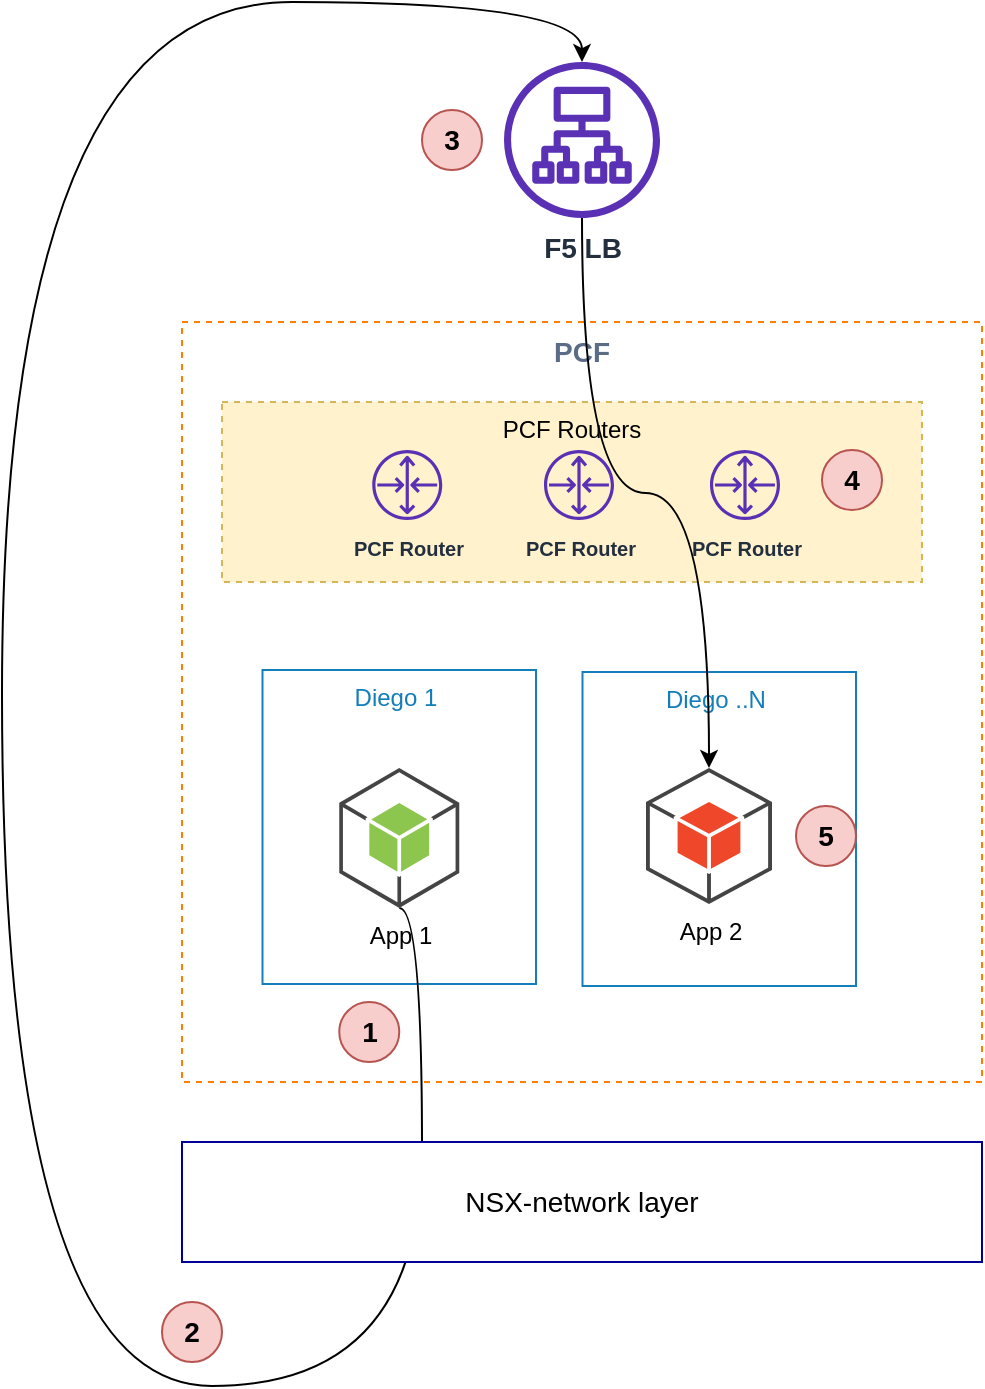 <mxfile version="14.6.3" type="github"><diagram id="9EA6oOmGPnfAPCq1tqb2" name="Page-1"><mxGraphModel dx="1422" dy="794" grid="1" gridSize="10" guides="1" tooltips="1" connect="1" arrows="1" fold="1" page="1" pageScale="1" pageWidth="850" pageHeight="1100" math="0" shadow="0"><root><mxCell id="0"/><mxCell id="1" parent="0"/><mxCell id="afuSttshkmoXsUJ-A-a2-37" value="PCF" style="fillColor=none;dashed=1;verticalAlign=top;fontStyle=1;fontColor=#5A6C86;strokeColor=#FF8000;fontSize=14;" vertex="1" parent="1"><mxGeometry x="160" y="460" width="400" height="380" as="geometry"/></mxCell><mxCell id="afuSttshkmoXsUJ-A-a2-36" value="PCF Routers&#10;" style="fillColor=#fff2cc;strokeColor=#d6b656;dashed=1;verticalAlign=top;fontStyle=0;" vertex="1" parent="1"><mxGeometry x="180" y="500" width="350" height="90" as="geometry"/></mxCell><mxCell id="afuSttshkmoXsUJ-A-a2-10" value="&lt;font style=&quot;font-size: 10px&quot;&gt;&lt;b&gt;PCF Router&lt;/b&gt;&lt;/font&gt;" style="outlineConnect=0;fontColor=#232F3E;gradientColor=none;fillColor=#5A30B5;strokeColor=none;dashed=0;verticalLabelPosition=bottom;verticalAlign=top;align=center;html=1;fontSize=12;fontStyle=0;aspect=fixed;pointerEvents=1;shape=mxgraph.aws4.router;" vertex="1" parent="1"><mxGeometry x="255.13" y="524" width="35" height="35" as="geometry"/></mxCell><mxCell id="afuSttshkmoXsUJ-A-a2-29" value="Diego ..N " style="fillColor=none;strokeColor=#147EBA;verticalAlign=top;fontStyle=0;fontColor=#147EBA;" vertex="1" parent="1"><mxGeometry x="360.25" y="635" width="136.75" height="157" as="geometry"/></mxCell><mxCell id="afuSttshkmoXsUJ-A-a2-30" value="App 2" style="outlineConnect=0;dashed=0;verticalLabelPosition=bottom;verticalAlign=top;align=center;html=1;shape=mxgraph.aws3.android;fillColor=#EE472A;gradientColor=none;" vertex="1" parent="1"><mxGeometry x="392" y="683" width="63" height="68" as="geometry"/></mxCell><mxCell id="afuSttshkmoXsUJ-A-a2-31" value="Diego 1 " style="fillColor=none;strokeColor=#147EBA;verticalAlign=top;fontStyle=0;fontColor=#147EBA;" vertex="1" parent="1"><mxGeometry x="200.25" y="634" width="136.75" height="157" as="geometry"/></mxCell><mxCell id="afuSttshkmoXsUJ-A-a2-40" style="edgeStyle=orthogonalEdgeStyle;rounded=0;orthogonalLoop=1;jettySize=auto;html=1;fontSize=14;curved=1;exitX=0.5;exitY=1;exitDx=0;exitDy=0;exitPerimeter=0;" edge="1" parent="1" source="afuSttshkmoXsUJ-A-a2-32" target="afuSttshkmoXsUJ-A-a2-38"><mxGeometry relative="1" as="geometry"><mxPoint x="100" y="320" as="targetPoint"/><Array as="points"><mxPoint x="280" y="753"/><mxPoint x="280" y="992"/><mxPoint x="70" y="992"/><mxPoint x="70" y="300"/><mxPoint x="360" y="300"/></Array></mxGeometry></mxCell><mxCell id="afuSttshkmoXsUJ-A-a2-32" value="App 1" style="outlineConnect=0;dashed=0;verticalLabelPosition=bottom;verticalAlign=top;align=center;html=1;shape=mxgraph.aws3.android;fillColor=#8CC64F;gradientColor=none;" vertex="1" parent="1"><mxGeometry x="238.63" y="683" width="60" height="70" as="geometry"/></mxCell><mxCell id="afuSttshkmoXsUJ-A-a2-33" value="&lt;font style=&quot;font-size: 10px&quot;&gt;&lt;b&gt;PCF Router&lt;/b&gt;&lt;/font&gt;" style="outlineConnect=0;fontColor=#232F3E;gradientColor=none;fillColor=#5A30B5;strokeColor=none;dashed=0;verticalLabelPosition=bottom;verticalAlign=top;align=center;html=1;fontSize=12;fontStyle=0;aspect=fixed;pointerEvents=1;shape=mxgraph.aws4.router;" vertex="1" parent="1"><mxGeometry x="341" y="524" width="35" height="35" as="geometry"/></mxCell><mxCell id="afuSttshkmoXsUJ-A-a2-34" value="&lt;font style=&quot;font-size: 10px&quot;&gt;&lt;b&gt;PCF Router&lt;/b&gt;&lt;/font&gt;" style="outlineConnect=0;fontColor=#232F3E;gradientColor=none;fillColor=#5A30B5;strokeColor=none;dashed=0;verticalLabelPosition=bottom;verticalAlign=top;align=center;html=1;fontSize=12;fontStyle=0;aspect=fixed;pointerEvents=1;shape=mxgraph.aws4.router;" vertex="1" parent="1"><mxGeometry x="424" y="524" width="35" height="35" as="geometry"/></mxCell><mxCell id="afuSttshkmoXsUJ-A-a2-41" style="edgeStyle=orthogonalEdgeStyle;rounded=0;orthogonalLoop=1;jettySize=auto;html=1;fontSize=14;curved=1;" edge="1" parent="1" source="afuSttshkmoXsUJ-A-a2-38" target="afuSttshkmoXsUJ-A-a2-30"><mxGeometry relative="1" as="geometry"/></mxCell><mxCell id="afuSttshkmoXsUJ-A-a2-38" value="&lt;font style=&quot;font-size: 14px&quot;&gt;&lt;b&gt;F5 LB&lt;/b&gt;&lt;/font&gt;" style="outlineConnect=0;fontColor=#232F3E;gradientColor=none;fillColor=#5A30B5;strokeColor=none;dashed=0;verticalLabelPosition=bottom;verticalAlign=top;align=center;html=1;fontSize=12;fontStyle=0;aspect=fixed;pointerEvents=1;shape=mxgraph.aws4.application_load_balancer;" vertex="1" parent="1"><mxGeometry x="321" y="330" width="78" height="78" as="geometry"/></mxCell><mxCell id="afuSttshkmoXsUJ-A-a2-39" value="NSX-network layer" style="rounded=0;whiteSpace=wrap;html=1;fontSize=14;strokeColor=#000099;" vertex="1" parent="1"><mxGeometry x="160" y="870" width="400" height="60" as="geometry"/></mxCell><mxCell id="afuSttshkmoXsUJ-A-a2-42" value="&lt;b&gt;4&lt;/b&gt;" style="ellipse;whiteSpace=wrap;html=1;fontSize=14;strokeColor=#b85450;fillColor=#f8cecc;" vertex="1" parent="1"><mxGeometry x="480" y="524" width="30" height="30" as="geometry"/></mxCell><mxCell id="afuSttshkmoXsUJ-A-a2-43" value="&lt;b&gt;1&lt;/b&gt;" style="ellipse;whiteSpace=wrap;html=1;fontSize=14;strokeColor=#b85450;fillColor=#f8cecc;" vertex="1" parent="1"><mxGeometry x="238.63" y="800" width="30" height="30" as="geometry"/></mxCell><mxCell id="afuSttshkmoXsUJ-A-a2-44" value="&lt;b&gt;2&lt;/b&gt;" style="ellipse;whiteSpace=wrap;html=1;fontSize=14;strokeColor=#b85450;fillColor=#f8cecc;" vertex="1" parent="1"><mxGeometry x="150" y="950" width="30" height="30" as="geometry"/></mxCell><mxCell id="afuSttshkmoXsUJ-A-a2-45" value="&lt;b&gt;3&lt;/b&gt;" style="ellipse;whiteSpace=wrap;html=1;fontSize=14;strokeColor=#b85450;fillColor=#f8cecc;" vertex="1" parent="1"><mxGeometry x="280" y="354" width="30" height="30" as="geometry"/></mxCell><mxCell id="afuSttshkmoXsUJ-A-a2-47" value="&lt;b&gt;5&lt;/b&gt;" style="ellipse;whiteSpace=wrap;html=1;fontSize=14;strokeColor=#b85450;fillColor=#f8cecc;" vertex="1" parent="1"><mxGeometry x="467" y="702" width="30" height="30" as="geometry"/></mxCell></root></mxGraphModel></diagram></mxfile>